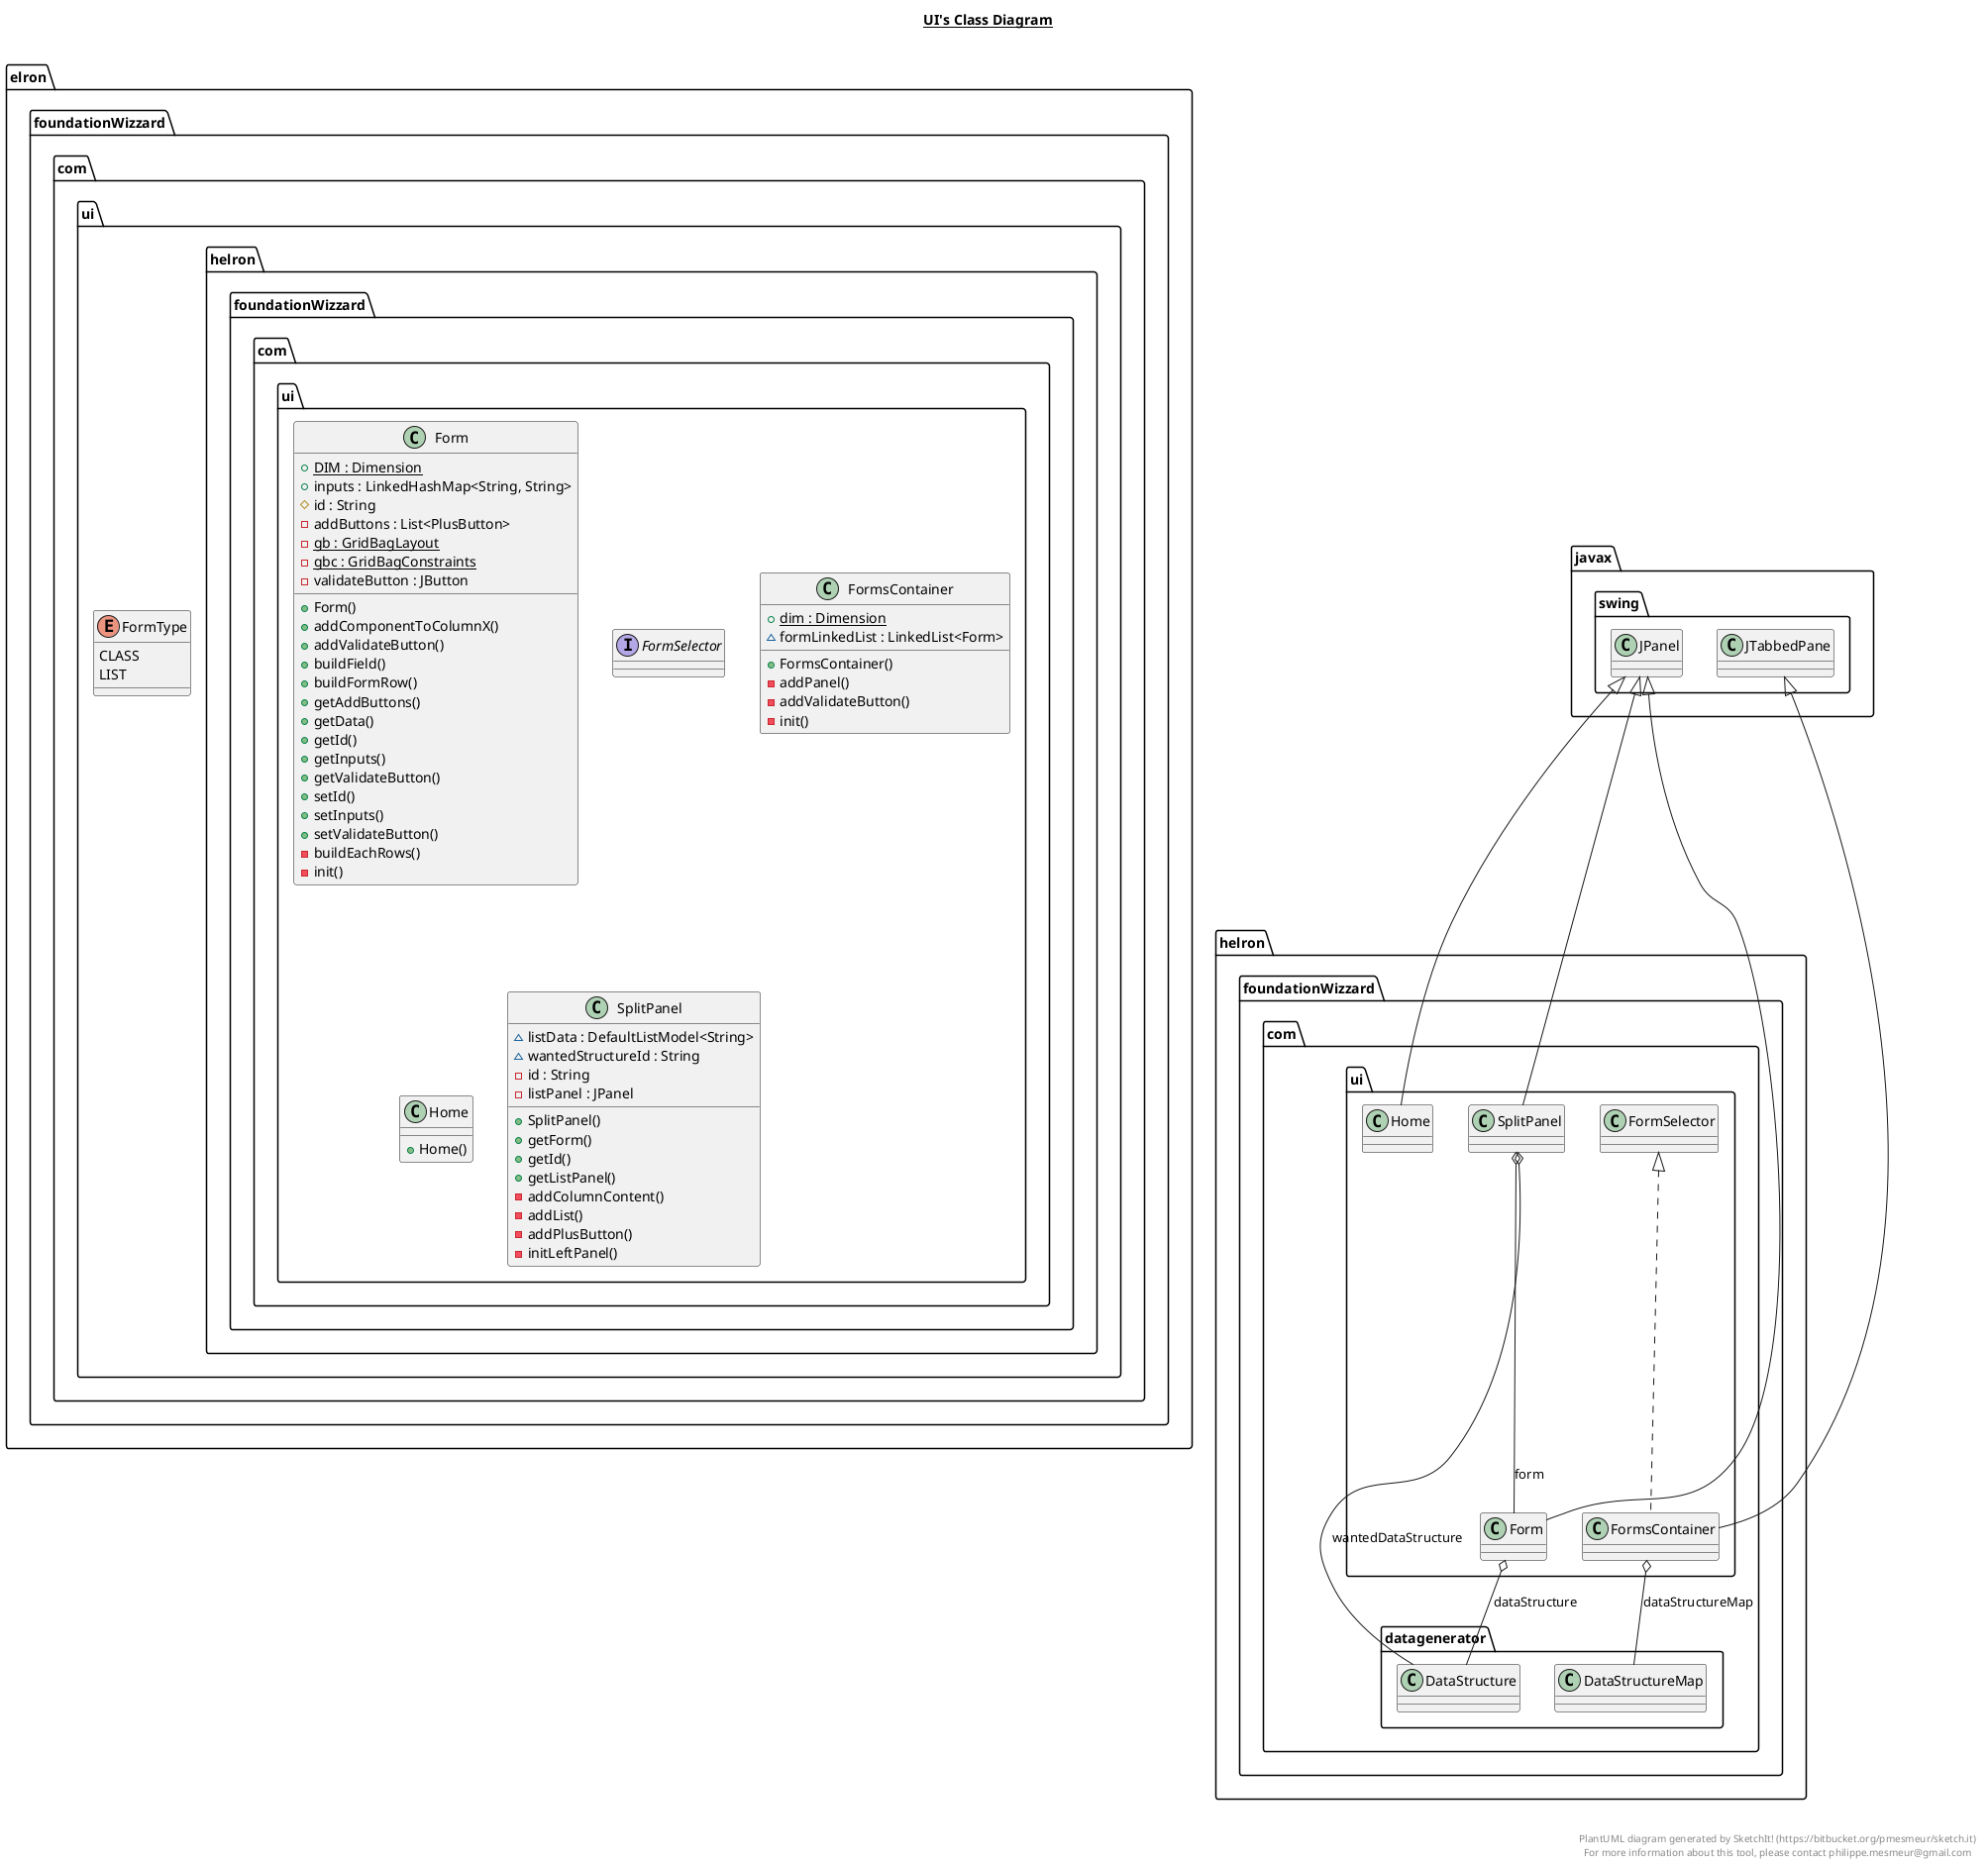 @startuml

title __UI's Class Diagram__\n


    namespace elron.foundationWizzard.com {
      namespace ui {
        class helron.foundationWizzard.com.ui.Form {
            {static} + DIM : Dimension
            + inputs : LinkedHashMap<String, String>
            # id : String
            - addButtons : List<PlusButton>
            {static} - gb : GridBagLayout
            {static} - gbc : GridBagConstraints
            - validateButton : JButton
            + Form()
            + addComponentToColumnX()
            + addValidateButton()
            + buildField()
            + buildFormRow()
            + getAddButtons()
            + getData()
            + getId()
            + getInputs()
            + getValidateButton()
            + setId()
            + setInputs()
            + setValidateButton()
            - buildEachRows()
            - init()
        }
      }
    }

  


    namespace elron.foundationWizzard.com {
      namespace ui {
        interface helron.foundationWizzard.com.ui.FormSelector {
        }
      }
    }

  


    namespace elron.foundationWizzard.com {
      namespace ui {
        enum FormType {
          CLASS
          LIST
        }
      }
    }

  


    namespace elron.foundationWizzard.com {
      namespace ui {
        class helron.foundationWizzard.com.ui.FormsContainer {
            {static} + dim : Dimension
            ~ formLinkedList : LinkedList<Form>
            + FormsContainer()
            - addPanel()
            - addValidateButton()
            - init()
        }
      }
    }

  


    namespace elron.foundationWizzard.com {
      namespace ui {
        class helron.foundationWizzard.com.ui.Home {
            + Home()
        }
      }
    }

  

    namespace elron.foundationWizzard.com {
      namespace ui {
        class helron.foundationWizzard.com.ui.SplitPanel {
            ~ listData : DefaultListModel<String>
            ~ wantedStructureId : String
            - id : String
            - listPanel : JPanel
            + SplitPanel()
            + getForm()
            + getId()
            + getListPanel()
            - addColumnContent()
            - addList()
            - addPlusButton()
            - initLeftPanel()
        }
      }
    }

  

  helron.foundationWizzard.com.ui.Form -up-|> javax.swing.JPanel
  helron.foundationWizzard.com.ui.Form o-- helron.foundationWizzard.com.datagenerator.DataStructure : dataStructure
  helron.foundationWizzard.com.ui.FormsContainer .up.|> helron.foundationWizzard.com.ui.FormSelector
  helron.foundationWizzard.com.ui.FormsContainer -up-|> javax.swing.JTabbedPane
  helron.foundationWizzard.com.ui.FormsContainer o-- helron.foundationWizzard.com.datagenerator.DataStructureMap : dataStructureMap
  helron.foundationWizzard.com.ui.Home -up-|> javax.swing.JPanel
  helron.foundationWizzard.com.ui.SplitPanel -up-|> javax.swing.JPanel
  helron.foundationWizzard.com.ui.SplitPanel o-- helron.foundationWizzard.com.datagenerator.DataStructure : wantedDataStructure
  helron.foundationWizzard.com.ui.SplitPanel o-- helron.foundationWizzard.com.ui.Form : form


right footer


PlantUML diagram generated by SketchIt! (https://bitbucket.org/pmesmeur/sketch.it)
For more information about this tool, please contact philippe.mesmeur@gmail.com
endfooter

@enduml
